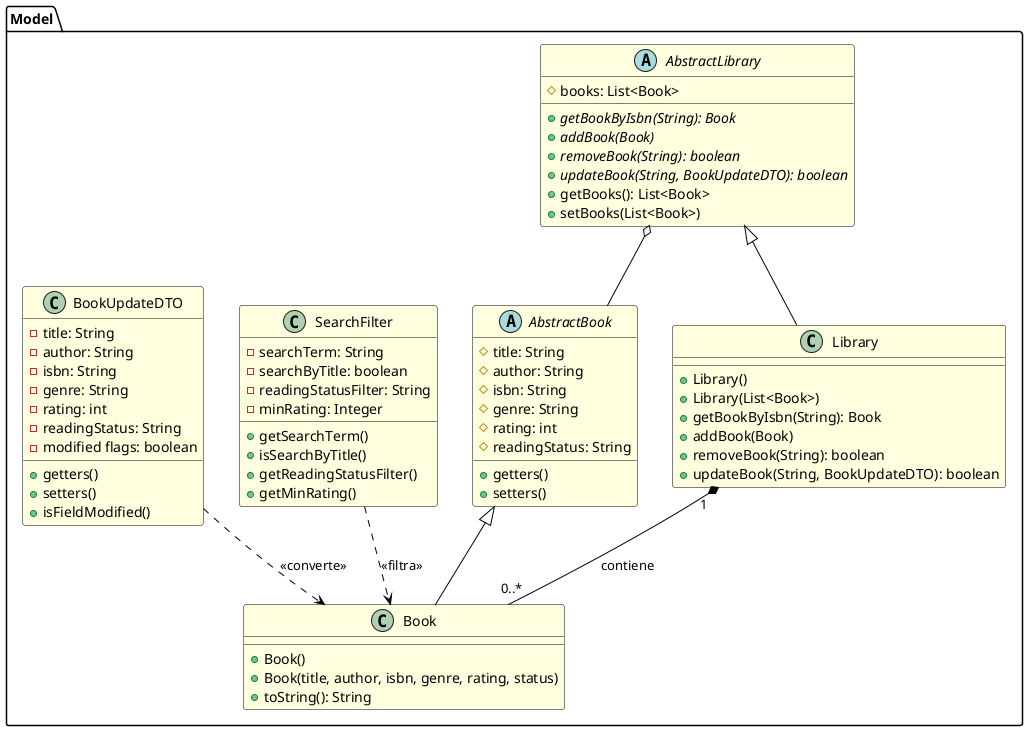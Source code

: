 @startuml Model Component Diagram

skinparam class {
    BackgroundColor LightYellow
    BorderColor Black
    ArrowColor Black
}

package "Model" {
    abstract class AbstractBook {
        # title: String
        # author: String
        # isbn: String
        # genre: String
        # rating: int
        # readingStatus: String
        + getters()
        + setters()
    }

    abstract class AbstractLibrary {
        # books: List<Book>
        + {abstract} getBookByIsbn(String): Book
        + {abstract} addBook(Book)
        + {abstract} removeBook(String): boolean
        + {abstract} updateBook(String, BookUpdateDTO): boolean
        + getBooks(): List<Book>
        + setBooks(List<Book>)
    }

    class Book {
        + Book()
        + Book(title, author, isbn, genre, rating, status)
        + toString(): String
    }

    class Library {
        + Library()
        + Library(List<Book>)
        + getBookByIsbn(String): Book
        + addBook(Book)
        + removeBook(String): boolean
        + updateBook(String, BookUpdateDTO): boolean
    }

    class SearchFilter {
        - searchTerm: String
        - searchByTitle: boolean
        - readingStatusFilter: String
        - minRating: Integer
        + getSearchTerm()
        + isSearchByTitle()
        + getReadingStatusFilter()
        + getMinRating()
    }

    class BookUpdateDTO {
        - title: String
        - author: String
        - isbn: String
        - genre: String
        - rating: int
        - readingStatus: String
        - modified flags: boolean
        + getters()
        + setters()
        + isFieldModified()
    }
}

' Relazioni
AbstractLibrary <|-- Library
AbstractBook <|-- Book
Library "1" *-- "0..*" Book : contiene
BookUpdateDTO ..> Book : << converte >>
SearchFilter ..> Book : << filtra >>
AbstractLibrary o-- AbstractBook

@enduml

